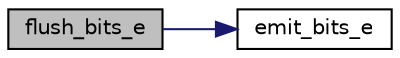 digraph "flush_bits_e"
{
 // LATEX_PDF_SIZE
  bgcolor="transparent";
  edge [fontname="Helvetica",fontsize="10",labelfontname="Helvetica",labelfontsize="10"];
  node [fontname="Helvetica",fontsize="10",shape=record];
  rankdir="LR";
  Node227 [label="flush_bits_e",height=0.2,width=0.4,color="black", fillcolor="grey75", style="filled", fontcolor="black",tooltip=" "];
  Node227 -> Node228 [color="midnightblue",fontsize="10",style="solid"];
  Node228 [label="emit_bits_e",height=0.2,width=0.4,color="black",URL="$jchuff_8c.html#a944ee3875180fbb90badf7c2be7f369d",tooltip=" "];
}
